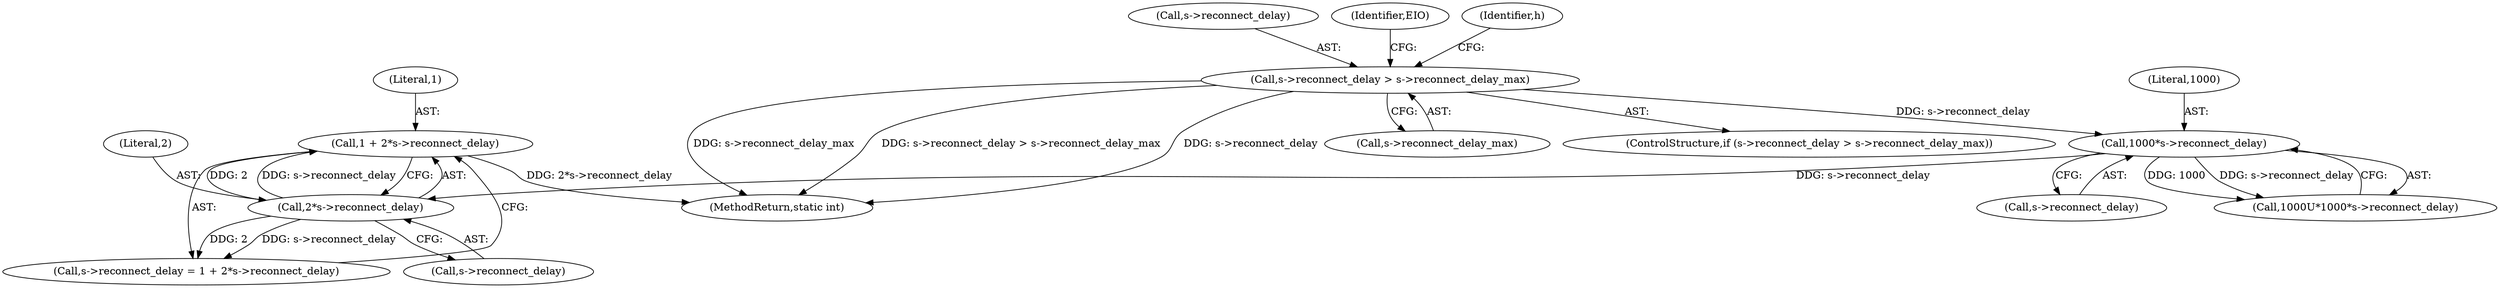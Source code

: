 digraph "0_FFmpeg_2a05c8f813de6f2278827734bf8102291e7484aa_4@API" {
"1000330" [label="(Call,1 + 2*s->reconnect_delay)"];
"1000332" [label="(Call,2*s->reconnect_delay)"];
"1000321" [label="(Call,1000*s->reconnect_delay)"];
"1000299" [label="(Call,s->reconnect_delay > s->reconnect_delay_max)"];
"1000300" [label="(Call,s->reconnect_delay)"];
"1000303" [label="(Call,s->reconnect_delay_max)"];
"1000330" [label="(Call,1 + 2*s->reconnect_delay)"];
"1000299" [label="(Call,s->reconnect_delay > s->reconnect_delay_max)"];
"1000319" [label="(Call,1000U*1000*s->reconnect_delay)"];
"1000370" [label="(MethodReturn,static int)"];
"1000334" [label="(Call,s->reconnect_delay)"];
"1000333" [label="(Literal,2)"];
"1000308" [label="(Identifier,EIO)"];
"1000321" [label="(Call,1000*s->reconnect_delay)"];
"1000332" [label="(Call,2*s->reconnect_delay)"];
"1000322" [label="(Literal,1000)"];
"1000323" [label="(Call,s->reconnect_delay)"];
"1000326" [label="(Call,s->reconnect_delay = 1 + 2*s->reconnect_delay)"];
"1000331" [label="(Literal,1)"];
"1000298" [label="(ControlStructure,if (s->reconnect_delay > s->reconnect_delay_max))"];
"1000310" [label="(Identifier,h)"];
"1000330" -> "1000326"  [label="AST: "];
"1000330" -> "1000332"  [label="CFG: "];
"1000331" -> "1000330"  [label="AST: "];
"1000332" -> "1000330"  [label="AST: "];
"1000326" -> "1000330"  [label="CFG: "];
"1000330" -> "1000370"  [label="DDG: 2*s->reconnect_delay"];
"1000332" -> "1000330"  [label="DDG: 2"];
"1000332" -> "1000330"  [label="DDG: s->reconnect_delay"];
"1000332" -> "1000334"  [label="CFG: "];
"1000333" -> "1000332"  [label="AST: "];
"1000334" -> "1000332"  [label="AST: "];
"1000332" -> "1000326"  [label="DDG: 2"];
"1000332" -> "1000326"  [label="DDG: s->reconnect_delay"];
"1000321" -> "1000332"  [label="DDG: s->reconnect_delay"];
"1000321" -> "1000319"  [label="AST: "];
"1000321" -> "1000323"  [label="CFG: "];
"1000322" -> "1000321"  [label="AST: "];
"1000323" -> "1000321"  [label="AST: "];
"1000319" -> "1000321"  [label="CFG: "];
"1000321" -> "1000319"  [label="DDG: 1000"];
"1000321" -> "1000319"  [label="DDG: s->reconnect_delay"];
"1000299" -> "1000321"  [label="DDG: s->reconnect_delay"];
"1000299" -> "1000298"  [label="AST: "];
"1000299" -> "1000303"  [label="CFG: "];
"1000300" -> "1000299"  [label="AST: "];
"1000303" -> "1000299"  [label="AST: "];
"1000308" -> "1000299"  [label="CFG: "];
"1000310" -> "1000299"  [label="CFG: "];
"1000299" -> "1000370"  [label="DDG: s->reconnect_delay_max"];
"1000299" -> "1000370"  [label="DDG: s->reconnect_delay > s->reconnect_delay_max"];
"1000299" -> "1000370"  [label="DDG: s->reconnect_delay"];
}

